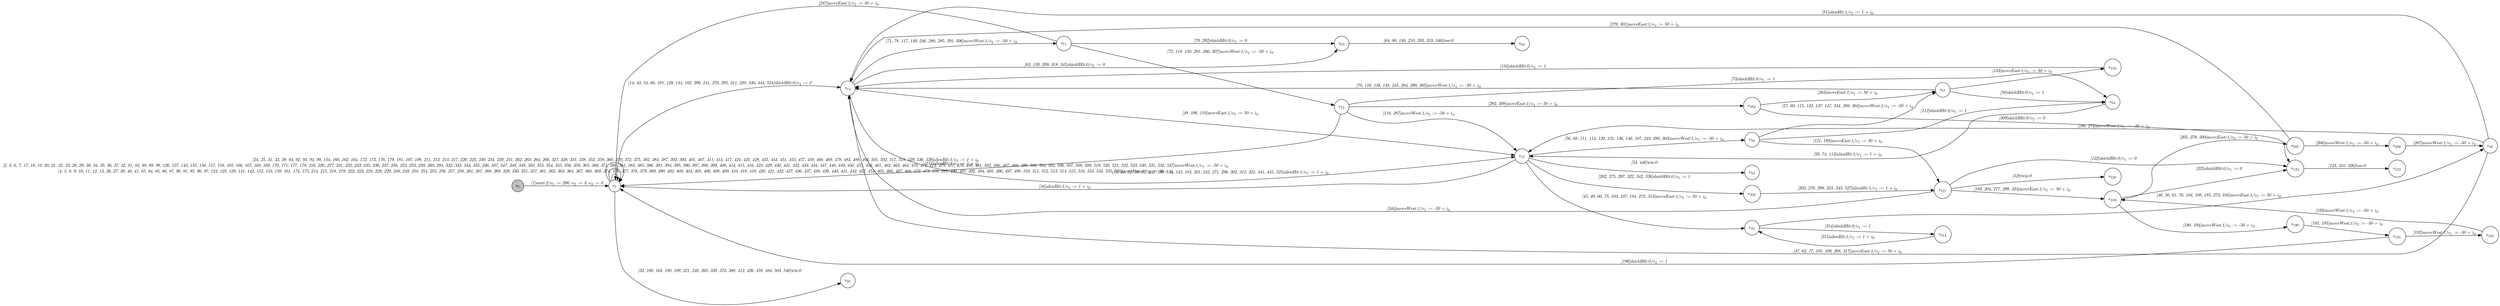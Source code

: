 digraph EFSM{
  graph [rankdir="LR", fontname="Latin Modern Math"];
  node [color="black", fillcolor="white", shape="circle", style="filled", fontname="Latin Modern Math"];
  edge [fontname="Latin Modern Math"];

  s0[fillcolor="gray", label=<s<sub>0</sub>>];
  s1[label=<s<sub>1</sub>>];
  s14[label=<s<sub>14</sub>>];
  s15[label=<s<sub>15</sub>>];
  s32[label=<s<sub>32</sub>>];
  s45[label=<s<sub>45</sub>>];
  s46[label=<s<sub>46</sub>>];
  s53[label=<s<sub>53</sub>>];
  s56[label=<s<sub>56</sub>>];
  s57[label=<s<sub>57</sub>>];
  s58[label=<s<sub>58</sub>>];
  s63[label=<s<sub>63</sub>>];
  s64[label=<s<sub>64</sub>>];
  s71[label=<s<sub>71</sub>>];
  s72[label=<s<sub>72</sub>>];
  s121[label=<s<sub>121</sub>>];
  s122[label=<s<sub>122</sub>>];
  s123[label=<s<sub>123</sub>>];
  s133[label=<s<sub>133</sub>>];
  s189[label=<s<sub>189</sub>>];
  s190[label=<s<sub>190</sub>>];
  s191[label=<s<sub>191</sub>>];
  s192[label=<s<sub>192</sub>>];
  s202[label=<s<sub>202</sub>>];
  s205[label=<s<sub>205</sub>>];
  s206[label=<s<sub>206</sub>>];
  s282[label=<s<sub>282</sub>>];
  s314[label=<s<sub>314</sub>>];
  s528[label=<s<sub>528</sub>>];

  s0->s1[label=<<i> [1]start:2/o<sub>1</sub> := 200, o<sub>2</sub> := 3, o<sub>3</sub> := 0</i>>];
  s15->s1[label=<<i> [16]alienHit:1/o<sub>1</sub> := 1 + i<sub>0</sub></i>>];
  s46->s14[label=<<i> [51]alienHit:1/o<sub>1</sub> := 1 + i<sub>0</sub></i>>];
  s15->s53[label=<<i> [53, 446]win:0</i>>];
  s57->s58[label=<<i> [58]shieldHit:0/o<sub>1</sub> := 1</i>>];
  s15->s45[label=<<i> [45, 49, 60, 75, 103, 107, 184, 272, 313]moveEast:1/o<sub>1</sub> := 50 + i<sub>0</sub></i>>];
  s72->s58[label=<<i> [73]shieldHit:0/o<sub>1</sub> := 1</i>>];
  s58->s15[label=<<i> [59, 74, 113]alienHit:1/o<sub>1</sub> := 1 + i<sub>0</sub></i>>];
  s45->s46[label=<<i> [46, 50, 61, 76, 104, 108, 185, 273, 316]moveEast:1/o<sub>1</sub> := 50 + i<sub>0</sub></i>>];
  s71->s63[label=<<i> [79, 292]shieldHit:0/o<sub>1</sub> := 0</i>>];
  s14->s15[label=<<i> [48, 106, 110]moveEast:1/o<sub>1</sub> := 50 + i<sub>0</sub></i>>];
  s56->s58[label=<<i> [112]shieldHit:0/o<sub>1</sub> := 1</i>>];
  s56->s57[label=<<i> [57, 69, 115, 132, 137, 147, 244, 289, 304]moveWest:1/o<sub>1</sub> := -50 + i<sub>0</sub></i>>];
  s72->s15[label=<<i> [119, 287]moveWest:1/o<sub>1</sub> := -50 + i<sub>0</sub></i>>];
  s56->s121[label=<<i> [121, 188]moveEast:1/o<sub>1</sub> := 50 + i<sub>0</sub></i>>];
  s121->s122[label=<<i> [122]shieldHit:0/o<sub>1</sub> := 0</i>>];
  s57->s133[label=<<i> [133]moveEast:1/o<sub>1</sub> := 50 + i<sub>0</sub></i>>];
  s133->s14[label=<<i> [134]shieldHit:0/o<sub>1</sub> := 1</i>>];
  s14->s15[label=<<i> [15, 44, 52, 55, 67, 102, 130, 135, 145, 183, 201, 242, 271, 296, 302, 312, 321, 341, 445, 525]alienHit:1/o<sub>1</sub> := 1 + i<sub>0</sub></i>>];
  s72->s1[label=<<i> [151]alienHit:1/o<sub>1</sub> := 1 + i<sub>0</sub></i>>];
  s46->s15[label=<<i> [186, 274]moveWest:1/o<sub>1</sub> := -50 + i<sub>0</sub></i>>];
  s15->s56[label=<<i> [56, 68, 111, 114, 120, 131, 136, 146, 187, 243, 288, 303]moveWest:1/o<sub>1</sub> := -50 + i<sub>0</sub></i>>];
  s121->s189[label=<<i> [189, 204, 277, 299, 324]moveEast:1/o<sub>1</sub> := 50 + i<sub>0</sub></i>>];
  s189->s190[label=<<i> [190, 194]moveWest:1/o<sub>1</sub> := -50 + i<sub>0</sub></i>>];
  s190->s191[label=<<i> [191, 195]moveWest:1/o<sub>1</sub> := -50 + i<sub>0</sub></i>>];
  s191->s192[label=<<i> [192]moveWest:1/o<sub>1</sub> := -50 + i<sub>0</sub></i>>];
  s192->s189[label=<<i> [193]moveWest:1/o<sub>1</sub> := -50 + i<sub>0</sub></i>>];
  s191->s1[label=<<i> [196]shieldHit:0/o<sub>1</sub> := 1</i>>];
  s1->s32[label=<<i> [32, 100, 163, 180, 199, 221, 240, 265, 339, 373, 388, 412, 426, 458, 484, 503, 540]win:0</i>>];
  s205->s206[label=<<i> [206]moveWest:1/o<sub>1</sub> := -50 + i<sub>0</sub></i>>];
  s206->s46[label=<<i> [207]moveWest:1/o<sub>1</sub> := -50 + i<sub>0</sub></i>>];
  s71->s1[label=<<i> [247]moveEast:1/o<sub>1</sub> := 50 + i<sub>0</sub></i>>];
  s1->s1[label=<<i> [4, 5, 8, 9, 10, 11, 12, 13, 26, 27, 39, 40, 41, 65, 84, 85, 86, 87, 90, 91, 95, 96, 97, 124, 125, 128, 141, 142, 152, 153, 159, 161, 174, 175, 214, 215, 218, 219, 222, 223, 224, 228, 229, 248, 249, 250, 254, 255, 256, 257, 258, 261, 267, 268, 269, 329, 330, 351, 357, 361, 362, 363, 364, 367, 368, 369, 374, 376, 377, 378, 379, 389, 390, 402, 403, 404, 405, 406, 408, 409, 410, 418, 419, 420, 421, 422, 427, 436, 437, 438, 439, 440, 441, 442, 452, 454, 465, 466, 467, 468, 472, 473, 476, 485, 490, 491, 492, 494, 495, 496, 497, 498, 510, 511, 512, 513, 514, 515, 516, 533, 534, 535, 538]moveEast:1/o<sub>1</sub> := 50 + i<sub>0</sub></i>>];
  s1->s1[label=<<i> [2, 3, 6, 7, 17, 18, 19, 20, 21, 22, 23, 28, 29, 30, 34, 35, 36, 37, 42, 81, 82, 88, 89, 98, 126, 127, 143, 155, 156, 157, 158, 165, 166, 167, 168, 169, 170, 171, 177, 178, 216, 226, 227, 231, 232, 233, 235, 236, 237, 238, 252, 253, 259, 260, 294, 332, 333, 334, 335, 336, 337, 347, 348, 349, 350, 353, 354, 355, 356, 359, 365, 366, 371, 380, 381, 383, 385, 386, 391, 394, 395, 396, 397, 398, 399, 400, 414, 415, 416, 423, 429, 430, 431, 432, 433, 434, 447, 448, 449, 450, 455, 456, 461, 462, 463, 464, 470, 471, 474, 475, 477, 479, 480, 481, 482, 486, 487, 488, 499, 500, 504, 505, 506, 507, 508, 509, 519, 520, 521, 522, 523, 530, 531, 532, 537]moveWest:1/o<sub>1</sub> := -50 + i<sub>0</sub></i>>];
  s1->s1[label=<<i> [24, 25, 31, 33, 38, 83, 92, 93, 94, 99, 154, 160, 162, 164, 172, 173, 176, 179, 181, 197, 198, 211, 212, 213, 217, 220, 225, 230, 234, 239, 251, 262, 263, 264, 266, 327, 328, 331, 338, 352, 358, 360, 370, 372, 375, 382, 384, 387, 392, 393, 401, 407, 411, 413, 417, 424, 425, 428, 435, 443, 451, 453, 457, 459, 460, 469, 478, 483, 489, 493, 501, 502, 517, 518, 529, 536, 539]alienHit:1/o<sub>1</sub> := 1 + i<sub>0</sub></i>>];
  s71->s72[label=<<i> [72, 118, 150, 281, 286, 307]moveWest:1/o<sub>1</sub> := -50 + i<sub>0</sub></i>>];
  s72->s282[label=<<i> [282, 308]moveEast:1/o<sub>1</sub> := 50 + i<sub>0</sub></i>>];
  s282->s57[label=<<i> [283]moveEast:1/o<sub>1</sub> := 50 + i<sub>0</sub></i>>];
  s14->s71[label=<<i> [71, 78, 117, 149, 246, 280, 285, 291, 306]moveWest:1/o<sub>1</sub> := -50 + i<sub>0</sub></i>>];
  s57->s14[label=<<i> [70, 116, 138, 148, 245, 284, 290, 305]moveWest:1/o<sub>1</sub> := -50 + i<sub>0</sub></i>>];
  s189->s205[label=<<i> [205, 278, 300]moveEast:1/o<sub>1</sub> := 50 + i<sub>0</sub></i>>];
  s205->s14[label=<<i> [279, 301]moveEast:1/o<sub>1</sub> := 50 + i<sub>0</sub></i>>];
  s282->s122[label=<<i> [309]shieldHit:0/o<sub>1</sub> := 0</i>>];
  s122->s123[label=<<i> [123, 310, 326]lose:0</i>>];
  s45->s314[label=<<i> [314]shieldHit:0/o<sub>1</sub> := 1</i>>];
  s314->s45[label=<<i> [315]alienHit:1/o<sub>1</sub> := 1 + i<sub>0</sub></i>>];
  s46->s14[label=<<i> [47, 62, 77, 105, 109, 208, 317]moveEast:1/o<sub>1</sub> := 50 + i<sub>0</sub></i>>];
  s14->s63[label=<<i> [63, 139, 209, 318, 345]shieldHit:0/o<sub>1</sub> := 0</i>>];
  s189->s122[label=<<i> [325]shieldHit:0/o<sub>1</sub> := 0</i>>];
  s121->s14[label=<<i> [344]moveWest:1/o<sub>1</sub> := -50 + i<sub>0</sub></i>>];
  s63->s64[label=<<i> [64, 80, 140, 210, 293, 319, 346]lose:0</i>>];
  s1->s14[label=<<i> [14, 43, 54, 66, 101, 129, 144, 182, 200, 241, 270, 295, 311, 320, 340, 444, 524]shieldHit:0/o<sub>1</sub> := 2</i>>];
  s15->s202[label=<<i> [202, 275, 297, 322, 342, 526]shieldHit:0/o<sub>1</sub> := 1</i>>];
  s202->s121[label=<<i> [203, 276, 298, 323, 343, 527]alienHit:1/o<sub>1</sub> := 1 + i<sub>0</sub></i>>];
  s121->s528[label=<<i> [528]win:0</i>>];
}